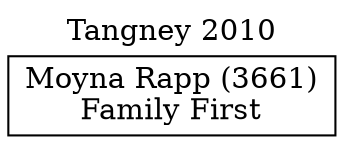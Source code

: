 // House preference flow
digraph "Moyna Rapp (3661)_Tangney_2010" {
	graph [label="Tangney 2010" labelloc=t mclimit=10]
	node [shape=box]
	"Moyna Rapp (3661)" [label="Moyna Rapp (3661)
Family First"]
}
